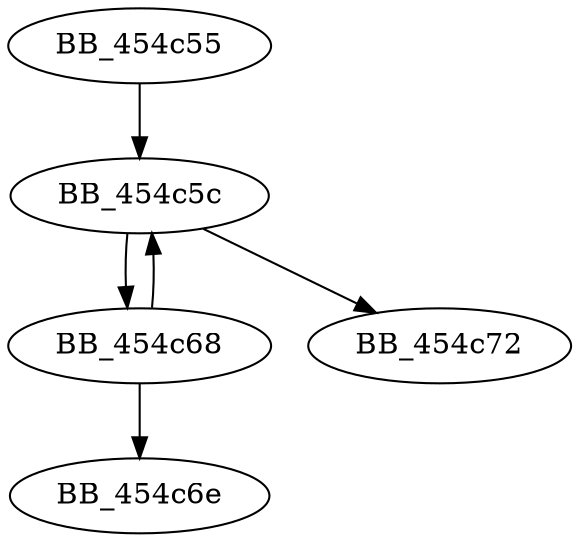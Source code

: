 DiGraph sub_454C55{
BB_454c55->BB_454c5c
BB_454c5c->BB_454c68
BB_454c5c->BB_454c72
BB_454c68->BB_454c5c
BB_454c68->BB_454c6e
}
